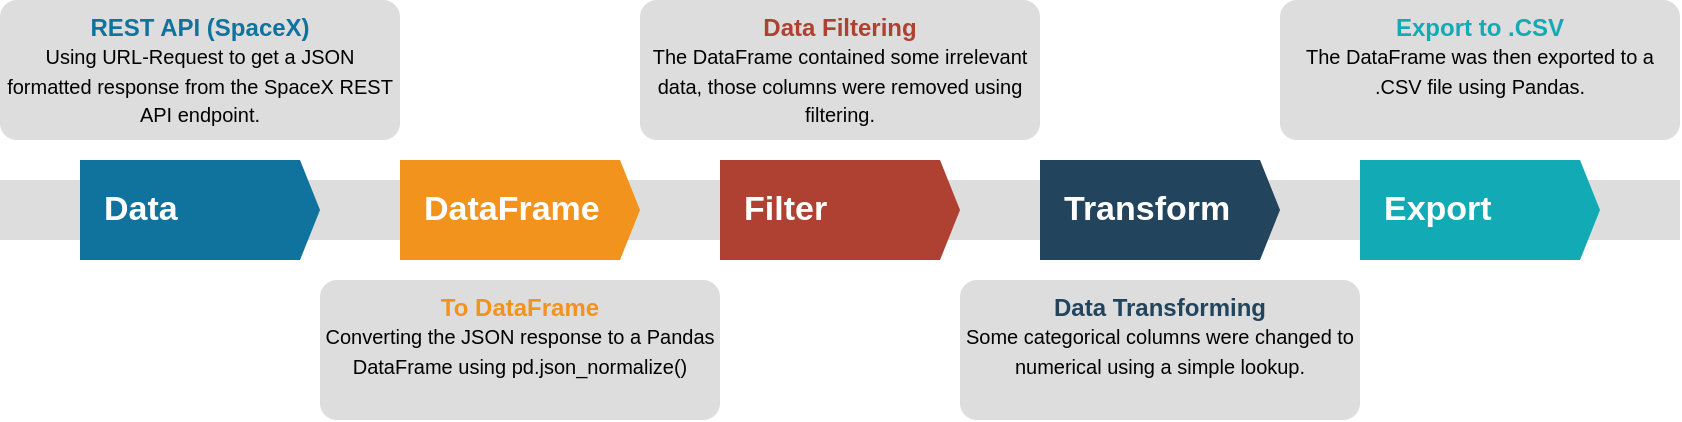 <mxfile version="14.9.6" type="device"><diagram id="h3HoEA0Qp9RwlKKUfwpa" name="Page-1"><mxGraphModel dx="2035" dy="685" grid="1" gridSize="10" guides="1" tooltips="1" connect="1" arrows="1" fold="1" page="1" pageScale="1" pageWidth="850" pageHeight="1100" math="0" shadow="0"><root><mxCell id="0"/><mxCell id="1" parent="0"/><mxCell id="VLU3JO2RknNXXgjg6jl_-49" value="" style="fillColor=#dddddd;rounded=0;strokeColor=none;" vertex="1" parent="1"><mxGeometry x="-40" y="700" width="840" height="30" as="geometry"/></mxCell><mxCell id="VLU3JO2RknNXXgjg6jl_-50" value="Data" style="shape=mxgraph.infographic.ribbonSimple;notch1=0;notch2=10;notch=0;html=1;fillColor=#10739E;strokeColor=none;shadow=0;fontSize=17;fontColor=#FFFFFF;align=left;spacingLeft=10;fontStyle=1;" vertex="1" parent="1"><mxGeometry y="690" width="120" height="50" as="geometry"/></mxCell><mxCell id="VLU3JO2RknNXXgjg6jl_-51" value="DataFrame" style="shape=mxgraph.infographic.ribbonSimple;notch1=0;notch2=10;notch=0;html=1;fillColor=#F2931E;strokeColor=none;shadow=0;fontSize=17;fontColor=#FFFFFF;align=left;spacingLeft=10;fontStyle=1;" vertex="1" parent="1"><mxGeometry x="160" y="690" width="120" height="50" as="geometry"/></mxCell><mxCell id="VLU3JO2RknNXXgjg6jl_-52" value="Filter" style="shape=mxgraph.infographic.ribbonSimple;notch1=0;notch2=10;notch=0;html=1;fillColor=#AE4132;strokeColor=none;shadow=0;fontSize=17;fontColor=#FFFFFF;align=left;spacingLeft=10;fontStyle=1;" vertex="1" parent="1"><mxGeometry x="320" y="690" width="120" height="50" as="geometry"/></mxCell><mxCell id="VLU3JO2RknNXXgjg6jl_-53" value="Transform" style="shape=mxgraph.infographic.ribbonSimple;notch1=0;notch2=10;notch=0;html=1;fillColor=#23445D;strokeColor=none;shadow=0;fontSize=17;fontColor=#FFFFFF;align=left;spacingLeft=10;fontStyle=1;" vertex="1" parent="1"><mxGeometry x="480" y="690" width="120" height="50" as="geometry"/></mxCell><mxCell id="VLU3JO2RknNXXgjg6jl_-54" value="Export" style="shape=mxgraph.infographic.ribbonSimple;notch1=0;notch2=10;notch=0;html=1;fillColor=#12AAB5;strokeColor=none;shadow=0;fontSize=17;fontColor=#FFFFFF;align=left;spacingLeft=10;fontStyle=1;" vertex="1" parent="1"><mxGeometry x="640" y="690" width="120" height="50" as="geometry"/></mxCell><mxCell id="VLU3JO2RknNXXgjg6jl_-55" value="&lt;font&gt;&lt;font color=&quot;#10739e&quot;&gt;&lt;b&gt;REST API (SpaceX)&lt;/b&gt;&lt;/font&gt;&lt;br&gt;&lt;font size=&quot;1&quot;&gt;Using URL-Request to get a JSON formatted response from the SpaceX REST API endpoint.&lt;/font&gt;&lt;br&gt;&lt;/font&gt;" style="rounded=1;strokeColor=none;fillColor=#DDDDDD;align=center;arcSize=12;verticalAlign=top;whiteSpace=wrap;html=1;fontSize=12;" vertex="1" parent="1"><mxGeometry x="-40" y="610" width="200" height="70" as="geometry"/></mxCell><mxCell id="VLU3JO2RknNXXgjg6jl_-56" value="&lt;font&gt;&lt;font style=&quot;font-size: 12px&quot; color=&quot;#F2931E&quot;&gt;&lt;b&gt;To DataFrame&lt;/b&gt;&lt;/font&gt;&lt;br&gt;&lt;font size=&quot;1&quot;&gt;Converting the JSON response to a Pandas DataFrame using pd.json_normalize()&lt;/font&gt;&lt;br&gt;&lt;/font&gt;" style="rounded=1;strokeColor=none;fillColor=#DDDDDD;align=center;arcSize=12;verticalAlign=top;whiteSpace=wrap;html=1;fontSize=12;" vertex="1" parent="1"><mxGeometry x="120" y="750" width="200" height="70" as="geometry"/></mxCell><mxCell id="VLU3JO2RknNXXgjg6jl_-57" value="&lt;font&gt;&lt;font style=&quot;font-size: 12px&quot; color=&quot;#AE4132&quot;&gt;&lt;b&gt;Data Filtering&lt;/b&gt;&lt;/font&gt;&lt;br&gt;&lt;font size=&quot;1&quot;&gt;The DataFrame contained some irrelevant data, those columns were removed using filtering.&lt;/font&gt;&lt;br&gt;&lt;/font&gt;" style="rounded=1;strokeColor=none;fillColor=#DDDDDD;align=center;arcSize=12;verticalAlign=top;whiteSpace=wrap;html=1;fontSize=12;" vertex="1" parent="1"><mxGeometry x="280" y="610" width="200" height="70" as="geometry"/></mxCell><mxCell id="VLU3JO2RknNXXgjg6jl_-58" value="&lt;font&gt;&lt;font style=&quot;font-size: 12px&quot; color=&quot;#23445D&quot;&gt;&lt;b&gt;Data Transforming&lt;/b&gt;&lt;/font&gt;&lt;br&gt;&lt;font size=&quot;1&quot;&gt;Some categorical columns were changed to numerical using a simple lookup.&lt;/font&gt;&lt;br&gt;&lt;/font&gt;" style="rounded=1;strokeColor=none;fillColor=#DDDDDD;align=center;arcSize=12;verticalAlign=top;whiteSpace=wrap;html=1;fontSize=12;" vertex="1" parent="1"><mxGeometry x="440" y="750" width="200" height="70" as="geometry"/></mxCell><mxCell id="VLU3JO2RknNXXgjg6jl_-59" value="&lt;font&gt;&lt;font style=&quot;font-size: 12px&quot; color=&quot;#12AAB5&quot;&gt;&lt;b&gt;Export to .CSV&lt;/b&gt;&lt;/font&gt;&lt;br&gt;&lt;font size=&quot;1&quot;&gt;The DataFrame was then exported to a .CSV file using Pandas.&lt;/font&gt;&lt;br&gt;&lt;/font&gt;" style="rounded=1;strokeColor=none;fillColor=#DDDDDD;align=center;arcSize=12;verticalAlign=top;whiteSpace=wrap;html=1;fontSize=12;" vertex="1" parent="1"><mxGeometry x="600" y="610" width="200" height="70" as="geometry"/></mxCell></root></mxGraphModel></diagram></mxfile>
